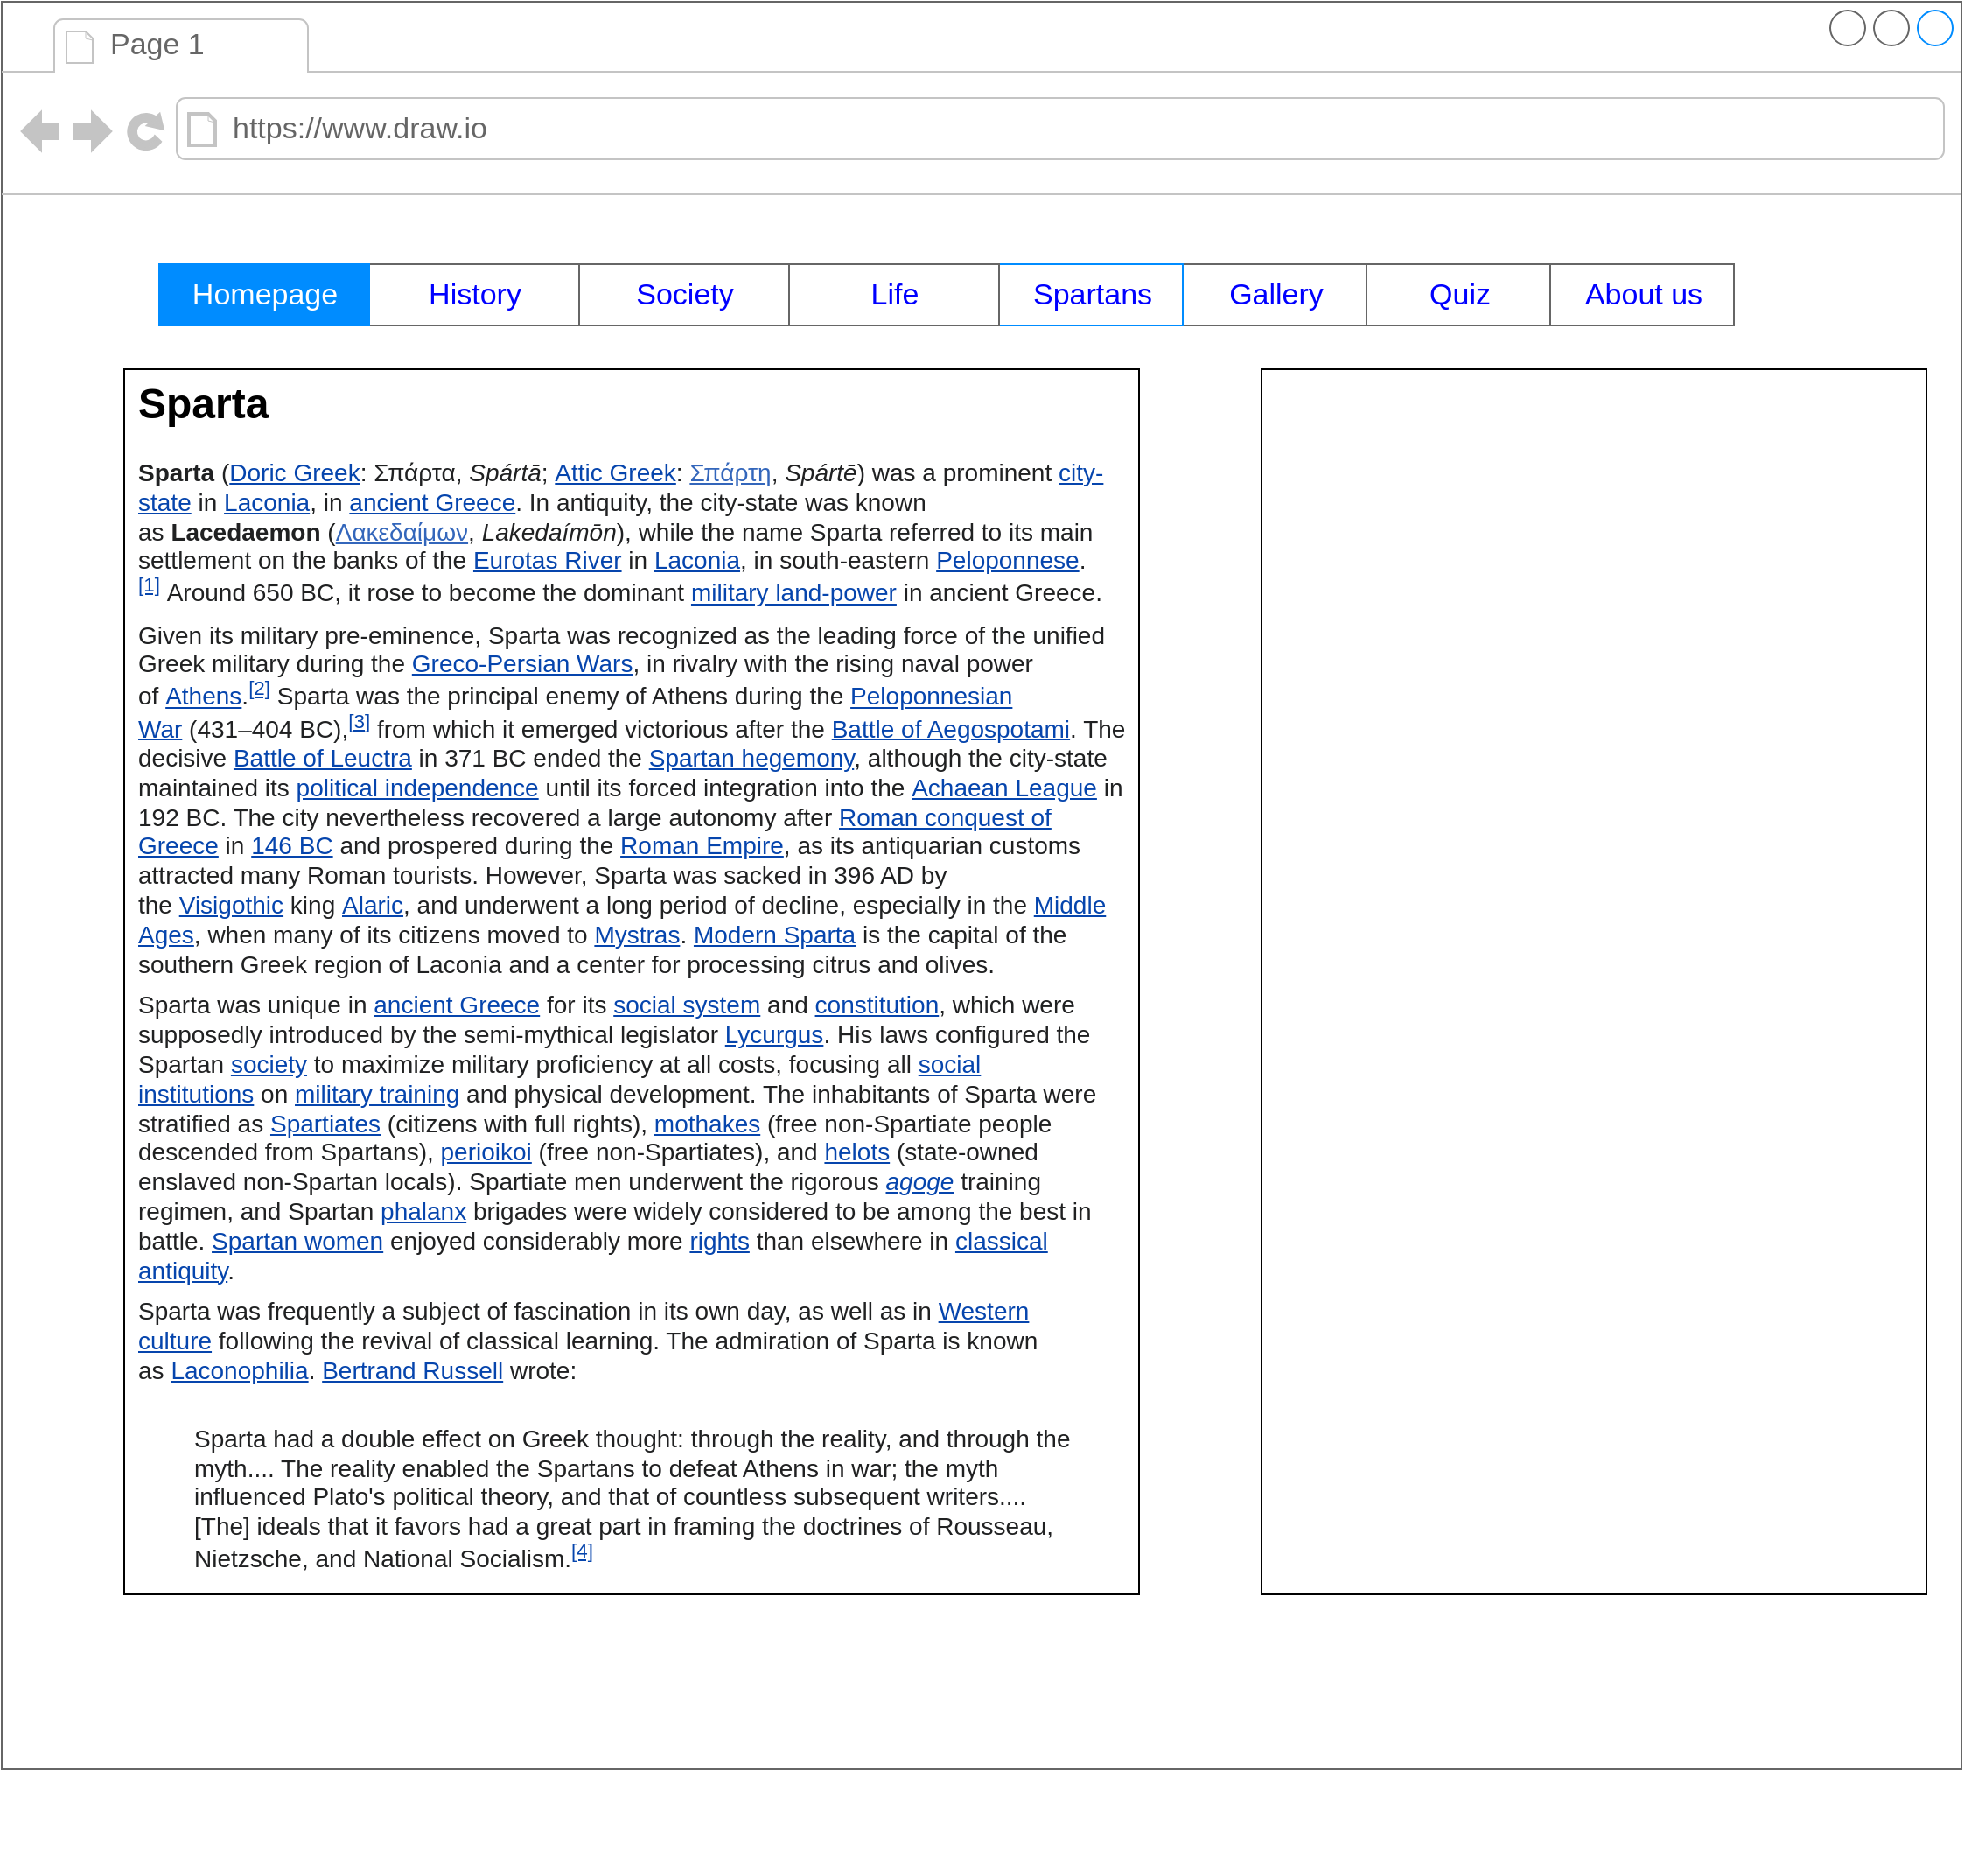 <mxfile>
    <diagram id="h46fE4-wsshGaO_YwJ7Q" name="Page-1">
        <mxGraphModel dx="2033" dy="1436" grid="1" gridSize="10" guides="1" tooltips="1" connect="1" arrows="1" fold="1" page="1" pageScale="1" pageWidth="850" pageHeight="1100" math="0" shadow="0">
            <root>
                <mxCell id="0"/>
                <mxCell id="1" parent="0"/>
                <mxCell id="2" value="" style="strokeWidth=1;shadow=0;dashed=0;align=center;html=1;shape=mxgraph.mockup.containers.browserWindow;rSize=0;strokeColor=#666666;strokeColor2=#008cff;strokeColor3=#c4c4c4;mainText=,;recursiveResize=0;" parent="1" vertex="1">
                    <mxGeometry x="260" y="120" width="1120" height="1010" as="geometry"/>
                </mxCell>
                <mxCell id="3" value="Page 1" style="strokeWidth=1;shadow=0;dashed=0;align=center;html=1;shape=mxgraph.mockup.containers.anchor;fontSize=17;fontColor=#666666;align=left;" parent="2" vertex="1">
                    <mxGeometry x="60" y="12" width="110" height="26" as="geometry"/>
                </mxCell>
                <mxCell id="4" value="https://www.draw.io" style="strokeWidth=1;shadow=0;dashed=0;align=center;html=1;shape=mxgraph.mockup.containers.anchor;rSize=0;fontSize=17;fontColor=#666666;align=left;" parent="2" vertex="1">
                    <mxGeometry x="130" y="60" width="250" height="26" as="geometry"/>
                </mxCell>
                <mxCell id="22" value="&lt;h1&gt;&lt;span style=&quot;color: rgb(0 , 0 , 0)&quot;&gt;Sparta&lt;/span&gt;&lt;/h1&gt;&lt;h1&gt;&lt;p style=&quot;margin: 0.5em 0px ; color: rgb(32 , 33 , 34) ; font-family: sans-serif ; font-size: 14px ; font-weight: 400 ; background-color: rgb(255 , 255 , 255)&quot;&gt;&lt;b&gt;Sparta&lt;/b&gt;&amp;nbsp;(&lt;a href=&quot;https://en.wikipedia.org/wiki/Doric_Greek&quot; title=&quot;Doric Greek&quot; style=&quot;color: rgb(6 , 69 , 173) ; background: none&quot;&gt;Doric Greek&lt;/a&gt;: Σπάρτα,&amp;nbsp;&lt;i&gt;Spártā&lt;/i&gt;;&amp;nbsp;&lt;a href=&quot;https://en.wikipedia.org/wiki/Attic_Greek&quot; title=&quot;Attic Greek&quot; style=&quot;color: rgb(6 , 69 , 173) ; background: none&quot;&gt;Attic Greek&lt;/a&gt;:&amp;nbsp;&lt;a href=&quot;https://en.wiktionary.org/wiki/%CE%A3%CF%80%CE%AC%CF%81%CF%84%CE%B7&quot; class=&quot;extiw&quot; title=&quot;wikt:Σπάρτη&quot; style=&quot;color: rgb(51 , 102 , 187) ; background: none&quot;&gt;Σπάρτη&lt;/a&gt;,&amp;nbsp;&lt;i&gt;Spártē&lt;/i&gt;) was a prominent&amp;nbsp;&lt;a href=&quot;https://en.wikipedia.org/wiki/City-state&quot; title=&quot;City-state&quot; style=&quot;color: rgb(6 , 69 , 173) ; background: none&quot;&gt;city-state&lt;/a&gt;&amp;nbsp;in&amp;nbsp;&lt;a href=&quot;https://en.wikipedia.org/wiki/Laconia&quot; title=&quot;Laconia&quot; style=&quot;color: rgb(6 , 69 , 173) ; background: none&quot;&gt;Laconia&lt;/a&gt;, in&amp;nbsp;&lt;a href=&quot;https://en.wikipedia.org/wiki/Ancient_Greece&quot; title=&quot;Ancient Greece&quot; style=&quot;color: rgb(6 , 69 , 173) ; background: none&quot;&gt;ancient Greece&lt;/a&gt;. In antiquity, the city-state was known as&amp;nbsp;&lt;b&gt;Lacedaemon&lt;/b&gt;&amp;nbsp;(&lt;span title=&quot;Ancient Greek (to 1453)-language text&quot;&gt;&lt;span lang=&quot;grc&quot;&gt;&lt;a href=&quot;https://en.wiktionary.org/wiki/%CE%9B%CE%B1%CE%BA%CE%B5%CE%B4%CE%B1%CE%AF%CE%BC%CF%89%CE%BD&quot; class=&quot;extiw&quot; title=&quot;wikt:Λακεδαίμων&quot; style=&quot;color: rgb(51 , 102 , 187) ; background: none&quot;&gt;Λακεδαίμων&lt;/a&gt;&lt;/span&gt;&lt;/span&gt;,&amp;nbsp;&lt;span title=&quot;Ancient Greek (to 1453)-language text&quot;&gt;&lt;i lang=&quot;grc-Latn&quot;&gt;Lakedaímōn&lt;/i&gt;&lt;/span&gt;), while the name Sparta referred to its main settlement on the banks of the&amp;nbsp;&lt;a href=&quot;https://en.wikipedia.org/wiki/Eurotas_(river)&quot; title=&quot;Eurotas (river)&quot; style=&quot;color: rgb(6 , 69 , 173) ; background: none&quot;&gt;Eurotas River&lt;/a&gt;&amp;nbsp;in&amp;nbsp;&lt;a href=&quot;https://en.wikipedia.org/wiki/Laconia&quot; title=&quot;Laconia&quot; style=&quot;color: rgb(6 , 69 , 173) ; background: none&quot;&gt;Laconia&lt;/a&gt;, in south-eastern&amp;nbsp;&lt;a href=&quot;https://en.wikipedia.org/wiki/Peloponnese&quot; title=&quot;Peloponnese&quot; style=&quot;color: rgb(6 , 69 , 173) ; background: none&quot;&gt;Peloponnese&lt;/a&gt;.&lt;sup id=&quot;cite_ref-FOOTNOTECartledge200291_1-0&quot; class=&quot;reference&quot; style=&quot;line-height: 1 ; font-size: 11.2px&quot;&gt;&lt;a href=&quot;https://en.wikipedia.org/wiki/Sparta#cite_note-FOOTNOTECartledge200291-1&quot; style=&quot;color: rgb(6 , 69 , 173) ; background: none&quot;&gt;[1]&lt;/a&gt;&lt;/sup&gt;&amp;nbsp;Around 650 BC, it rose to become the dominant&amp;nbsp;&lt;a href=&quot;https://en.wikipedia.org/wiki/Military&quot; title=&quot;Military&quot; style=&quot;color: rgb(6 , 69 , 173) ; background: none&quot;&gt;military land-power&lt;/a&gt;&amp;nbsp;in ancient Greece.&lt;/p&gt;&lt;p style=&quot;margin: 0.5em 0px ; color: rgb(32 , 33 , 34) ; font-family: sans-serif ; font-size: 14px ; font-weight: 400 ; background-color: rgb(255 , 255 , 255)&quot;&gt;Given its military pre-eminence, Sparta was recognized as the leading force of the unified Greek military during the&amp;nbsp;&lt;a href=&quot;https://en.wikipedia.org/wiki/Greco-Persian_Wars&quot; title=&quot;Greco-Persian Wars&quot; style=&quot;color: rgb(6 , 69 , 173) ; background: none&quot;&gt;Greco-Persian Wars&lt;/a&gt;, in rivalry with the rising naval power of&amp;nbsp;&lt;a href=&quot;https://en.wikipedia.org/wiki/Classical_Athens&quot; title=&quot;Classical Athens&quot; style=&quot;color: rgb(6 , 69 , 173) ; background: none&quot;&gt;Athens&lt;/a&gt;.&lt;sup id=&quot;cite_ref-FOOTNOTECartledge2002174_2-0&quot; class=&quot;reference&quot; style=&quot;line-height: 1 ; font-size: 11.2px&quot;&gt;&lt;a href=&quot;https://en.wikipedia.org/wiki/Sparta#cite_note-FOOTNOTECartledge2002174-2&quot; style=&quot;color: rgb(6 , 69 , 173) ; background: none&quot;&gt;[2]&lt;/a&gt;&lt;/sup&gt;&amp;nbsp;Sparta was the principal enemy of Athens during the&amp;nbsp;&lt;a href=&quot;https://en.wikipedia.org/wiki/Peloponnesian_War&quot; title=&quot;Peloponnesian War&quot; style=&quot;color: rgb(6 , 69 , 173) ; background: none&quot;&gt;Peloponnesian War&lt;/a&gt;&amp;nbsp;(431–404 BC),&lt;sup id=&quot;cite_ref-FOOTNOTECartledge2002192_3-0&quot; class=&quot;reference&quot; style=&quot;line-height: 1 ; font-size: 11.2px&quot;&gt;&lt;a href=&quot;https://en.wikipedia.org/wiki/Sparta#cite_note-FOOTNOTECartledge2002192-3&quot; style=&quot;color: rgb(6 , 69 , 173) ; background: none&quot;&gt;[3]&lt;/a&gt;&lt;/sup&gt;&amp;nbsp;from which it emerged victorious after the&amp;nbsp;&lt;a href=&quot;https://en.wikipedia.org/wiki/Battle_of_Aegospotami&quot; title=&quot;Battle of Aegospotami&quot; style=&quot;color: rgb(6 , 69 , 173) ; background: none&quot;&gt;Battle of Aegospotami&lt;/a&gt;. The decisive&amp;nbsp;&lt;a href=&quot;https://en.wikipedia.org/wiki/Battle_of_Leuctra&quot; title=&quot;Battle of Leuctra&quot; style=&quot;color: rgb(6 , 69 , 173) ; background: none&quot;&gt;Battle of Leuctra&lt;/a&gt;&amp;nbsp;in 371 BC ended the&amp;nbsp;&lt;a href=&quot;https://en.wikipedia.org/wiki/Spartan_hegemony&quot; title=&quot;Spartan hegemony&quot; style=&quot;color: rgb(6 , 69 , 173) ; background: none&quot;&gt;Spartan hegemony&lt;/a&gt;, although the city-state maintained its&amp;nbsp;&lt;a href=&quot;https://en.wikipedia.org/wiki/Independence&quot; title=&quot;Independence&quot; style=&quot;color: rgb(6 , 69 , 173) ; background: none&quot;&gt;political independence&lt;/a&gt;&amp;nbsp;until its forced integration into the&amp;nbsp;&lt;a href=&quot;https://en.wikipedia.org/wiki/Achaean_League&quot; title=&quot;Achaean League&quot; style=&quot;color: rgb(6 , 69 , 173) ; background: none&quot;&gt;Achaean League&lt;/a&gt;&amp;nbsp;in 192 BC. The city nevertheless recovered a large autonomy after&amp;nbsp;&lt;a href=&quot;https://en.wikipedia.org/wiki/Greece_in_the_Roman_era&quot; title=&quot;Greece in the Roman era&quot; style=&quot;color: rgb(6 , 69 , 173) ; background: none&quot;&gt;Roman conquest of Greece&lt;/a&gt;&amp;nbsp;in&amp;nbsp;&lt;a href=&quot;https://en.wikipedia.org/wiki/Battle_of_Corinth_(146_BC)&quot; title=&quot;Battle of Corinth (146 BC)&quot; style=&quot;color: rgb(6 , 69 , 173) ; background: none&quot;&gt;146 BC&lt;/a&gt;&amp;nbsp;and prospered during the&amp;nbsp;&lt;a href=&quot;https://en.wikipedia.org/wiki/Roman_Empire&quot; title=&quot;Roman Empire&quot; style=&quot;color: rgb(6 , 69 , 173) ; background: none&quot;&gt;Roman Empire&lt;/a&gt;, as its antiquarian customs attracted many Roman tourists. However, Sparta was sacked in 396 AD by the&amp;nbsp;&lt;a href=&quot;https://en.wikipedia.org/wiki/Visigoths&quot; title=&quot;Visigoths&quot; style=&quot;color: rgb(6 , 69 , 173) ; background: none&quot;&gt;Visigothic&lt;/a&gt;&amp;nbsp;king&amp;nbsp;&lt;a href=&quot;https://en.wikipedia.org/wiki/Alaric_I&quot; title=&quot;Alaric I&quot; style=&quot;color: rgb(6 , 69 , 173) ; background: none&quot;&gt;Alaric&lt;/a&gt;, and underwent a long period of decline, especially in the&amp;nbsp;&lt;a href=&quot;https://en.wikipedia.org/wiki/Middle_Ages&quot; title=&quot;Middle Ages&quot; style=&quot;color: rgb(6 , 69 , 173) ; background: none&quot;&gt;Middle Ages&lt;/a&gt;, when many of its citizens moved to&amp;nbsp;&lt;a href=&quot;https://en.wikipedia.org/wiki/Mystras&quot; title=&quot;Mystras&quot; style=&quot;color: rgb(6 , 69 , 173) ; background: none&quot;&gt;Mystras&lt;/a&gt;.&amp;nbsp;&lt;a href=&quot;https://en.wikipedia.org/wiki/Sparta,_Laconia&quot; title=&quot;Sparta, Laconia&quot; style=&quot;color: rgb(6 , 69 , 173) ; background: none&quot;&gt;Modern Sparta&lt;/a&gt;&amp;nbsp;is the capital of the southern Greek region of Laconia and a center for processing citrus and olives.&lt;/p&gt;&lt;p style=&quot;margin: 0.5em 0px ; color: rgb(32 , 33 , 34) ; font-family: sans-serif ; font-size: 14px ; font-weight: 400 ; background-color: rgb(255 , 255 , 255)&quot;&gt;Sparta was unique in&amp;nbsp;&lt;a href=&quot;https://en.wikipedia.org/wiki/Ancient_Greece&quot; title=&quot;Ancient Greece&quot; style=&quot;color: rgb(6 , 69 , 173) ; background: none&quot;&gt;ancient Greece&lt;/a&gt;&amp;nbsp;for its&amp;nbsp;&lt;a href=&quot;https://en.wikipedia.org/wiki/Social_system&quot; title=&quot;Social system&quot; style=&quot;color: rgb(6 , 69 , 173) ; background: none&quot;&gt;social system&lt;/a&gt;&amp;nbsp;and&amp;nbsp;&lt;a href=&quot;https://en.wikipedia.org/wiki/Spartan_Constitution&quot; title=&quot;Spartan Constitution&quot; style=&quot;color: rgb(6 , 69 , 173) ; background: none&quot;&gt;constitution&lt;/a&gt;, which were supposedly introduced by the semi-mythical legislator&amp;nbsp;&lt;a href=&quot;https://en.wikipedia.org/wiki/Lycurgus_of_Sparta&quot; class=&quot;mw-redirect&quot; title=&quot;Lycurgus of Sparta&quot; style=&quot;color: rgb(6 , 69 , 173) ; background: none&quot;&gt;Lycurgus&lt;/a&gt;. His laws configured the Spartan&amp;nbsp;&lt;a href=&quot;https://en.wikipedia.org/wiki/Society&quot; title=&quot;Society&quot; style=&quot;color: rgb(6 , 69 , 173) ; background: none&quot;&gt;society&lt;/a&gt;&amp;nbsp;to maximize military proficiency at all costs, focusing all&amp;nbsp;&lt;a href=&quot;https://en.wikipedia.org/wiki/Institution&quot; title=&quot;Institution&quot; style=&quot;color: rgb(6 , 69 , 173) ; background: none&quot;&gt;social institutions&lt;/a&gt;&amp;nbsp;on&amp;nbsp;&lt;a href=&quot;https://en.wikipedia.org/wiki/Military_education_and_training&quot; title=&quot;Military education and training&quot; style=&quot;color: rgb(6 , 69 , 173) ; background: none&quot;&gt;military training&lt;/a&gt;&amp;nbsp;and physical development. The inhabitants of Sparta were stratified as&amp;nbsp;&lt;a href=&quot;https://en.wikipedia.org/wiki/Spartiate&quot; title=&quot;Spartiate&quot; style=&quot;color: rgb(6 , 69 , 173) ; background: none&quot;&gt;Spartiates&lt;/a&gt;&amp;nbsp;(citizens with full rights),&amp;nbsp;&lt;a href=&quot;https://en.wikipedia.org/wiki/Mothax&quot; title=&quot;Mothax&quot; style=&quot;color: rgb(6 , 69 , 173) ; background: none&quot;&gt;mothakes&lt;/a&gt;&amp;nbsp;(free non-Spartiate people descended from Spartans),&amp;nbsp;&lt;a href=&quot;https://en.wikipedia.org/wiki/Perioeci&quot; title=&quot;Perioeci&quot; style=&quot;color: rgb(6 , 69 , 173) ; background: none&quot;&gt;perioikoi&lt;/a&gt;&amp;nbsp;(free non-Spartiates), and&amp;nbsp;&lt;a href=&quot;https://en.wikipedia.org/wiki/Helots&quot; title=&quot;Helots&quot; style=&quot;color: rgb(6 , 69 , 173) ; background: none&quot;&gt;helots&lt;/a&gt;&amp;nbsp;(state-owned enslaved non-Spartan locals). Spartiate men underwent the rigorous&amp;nbsp;&lt;i&gt;&lt;a href=&quot;https://en.wikipedia.org/wiki/Agoge&quot; title=&quot;Agoge&quot; style=&quot;color: rgb(6 , 69 , 173) ; background: none&quot;&gt;agoge&lt;/a&gt;&lt;/i&gt;&amp;nbsp;training regimen, and Spartan&amp;nbsp;&lt;a href=&quot;https://en.wikipedia.org/wiki/Phalanx_formation&quot; class=&quot;mw-redirect&quot; title=&quot;Phalanx formation&quot; style=&quot;color: rgb(6 , 69 , 173) ; background: none&quot;&gt;phalanx&lt;/a&gt;&amp;nbsp;brigades were widely considered to be among the best in battle.&amp;nbsp;&lt;a href=&quot;https://en.wikipedia.org/wiki/Women_in_ancient_Sparta&quot; title=&quot;Women in ancient Sparta&quot; style=&quot;color: rgb(6 , 69 , 173) ; background: none&quot;&gt;Spartan women&lt;/a&gt;&amp;nbsp;enjoyed considerably more&amp;nbsp;&lt;a href=&quot;https://en.wikipedia.org/wiki/Women%27s_rights&quot; title=&quot;Women's rights&quot; style=&quot;color: rgb(6 , 69 , 173) ; background: none&quot;&gt;rights&lt;/a&gt;&amp;nbsp;than elsewhere in&amp;nbsp;&lt;a href=&quot;https://en.wikipedia.org/wiki/Classical_antiquity&quot; title=&quot;Classical antiquity&quot; style=&quot;color: rgb(6 , 69 , 173) ; background: none&quot;&gt;classical antiquity&lt;/a&gt;.&lt;/p&gt;&lt;p style=&quot;margin: 0.5em 0px ; color: rgb(32 , 33 , 34) ; font-family: sans-serif ; font-size: 14px ; font-weight: 400 ; background-color: rgb(255 , 255 , 255)&quot;&gt;Sparta was frequently a subject of fascination in its own day, as well as in&amp;nbsp;&lt;a href=&quot;https://en.wikipedia.org/wiki/Western_culture&quot; title=&quot;Western culture&quot; style=&quot;color: rgb(6 , 69 , 173) ; background: none&quot;&gt;Western culture&lt;/a&gt;&amp;nbsp;following the revival of classical learning. The admiration of Sparta is known as&amp;nbsp;&lt;a href=&quot;https://en.wikipedia.org/wiki/Laconophilia&quot; title=&quot;Laconophilia&quot; style=&quot;color: rgb(6 , 69 , 173) ; background: none&quot;&gt;Laconophilia&lt;/a&gt;.&amp;nbsp;&lt;a href=&quot;https://en.wikipedia.org/wiki/Bertrand_Russell&quot; title=&quot;Bertrand Russell&quot; style=&quot;color: rgb(6 , 69 , 173) ; background: none&quot;&gt;Bertrand Russell&lt;/a&gt;&amp;nbsp;wrote:&lt;/p&gt;&lt;blockquote style=&quot;overflow: hidden ; margin: 1em 0px ; padding: 8px 32px ; border-left: none ; color: rgb(32 , 33 , 34) ; font-family: sans-serif ; font-size: 14px ; font-weight: 400 ; background-color: rgb(255 , 255 , 255)&quot;&gt;&lt;p style=&quot;margin: 0px&quot;&gt;Sparta had a double effect on Greek thought: through the reality, and through the myth.... The reality enabled the Spartans to defeat Athens in war; the myth influenced Plato's political theory, and that of countless subsequent writers.... [The] ideals that it favors had a great part in framing the doctrines of Rousseau, Nietzsche, and National Socialism.&lt;sup id=&quot;cite_ref-4&quot; class=&quot;reference&quot; style=&quot;line-height: 1 ; font-size: 11.2px&quot;&gt;&lt;a href=&quot;https://en.wikipedia.org/wiki/Sparta#cite_note-4&quot; style=&quot;color: rgb(6 , 69 , 173) ; background: none&quot;&gt;[4]&lt;/a&gt;&lt;/sup&gt;&lt;/p&gt;&lt;div&gt;&lt;br&gt;&lt;/div&gt;&lt;/blockquote&gt;&lt;/h1&gt;" style="text;html=1;strokeColor=none;fillColor=none;spacing=5;spacingTop=-20;whiteSpace=wrap;overflow=hidden;rounded=0;fontColor=#0000FF;" parent="2" vertex="1">
                    <mxGeometry x="72.5" y="210" width="575" height="860" as="geometry"/>
                </mxCell>
                <mxCell id="23" value="" style="shape=image;verticalLabelPosition=bottom;labelBackgroundColor=#ffffff;verticalAlign=top;aspect=fixed;imageAspect=0;image=https://upload.wikimedia.org/wikipedia/commons/thumb/6/6b/Sparta_Territory.svg/250px-Sparta_Territory.svg.png;" vertex="1" parent="2">
                    <mxGeometry x="772.62" y="220" width="294.76" height="270" as="geometry"/>
                </mxCell>
                <mxCell id="17" value="" style="strokeWidth=1;shadow=0;dashed=0;align=center;html=1;shape=mxgraph.mockup.text.rrect;rSize=0;strokeColor=#666666;" parent="2" vertex="1">
                    <mxGeometry x="570" y="150" width="420" height="35" as="geometry"/>
                </mxCell>
                <mxCell id="18" value="Gallery" style="strokeColor=inherit;fillColor=inherit;gradientColor=inherit;strokeWidth=1;shadow=0;dashed=0;align=center;html=1;shape=mxgraph.mockup.text.rrect;rSize=0;fontSize=17;fontColor=#0000ff;" parent="17" vertex="1">
                    <mxGeometry x="105.0" width="105.0" height="35" as="geometry"/>
                </mxCell>
                <mxCell id="19" value="Quiz" style="strokeColor=inherit;fillColor=inherit;gradientColor=inherit;strokeWidth=1;shadow=0;dashed=0;align=center;html=1;shape=mxgraph.mockup.text.rrect;rSize=0;fontSize=17;fontColor=#0000ff;" parent="17" vertex="1">
                    <mxGeometry x="210.0" width="105.0" height="35" as="geometry"/>
                </mxCell>
                <mxCell id="20" value="About us" style="strokeColor=inherit;fillColor=inherit;gradientColor=inherit;strokeWidth=1;shadow=0;dashed=0;align=center;html=1;shape=mxgraph.mockup.text.rrect;rSize=0;fontSize=17;fontColor=#0000ff;" parent="17" vertex="1">
                    <mxGeometry x="315" width="105.0" height="35" as="geometry"/>
                </mxCell>
                <mxCell id="21" value="Spartans" style="strokeWidth=1;shadow=0;dashed=0;align=center;shape=mxgraph.mockup.text.rrect;rSize=0;fontSize=17;fontColor=#0000FF;fillColor=none;strokeColor=#008cff;html=1;" parent="17" vertex="1">
                    <mxGeometry width="105.0" height="35" as="geometry"/>
                </mxCell>
                <mxCell id="12" value="" style="strokeWidth=1;shadow=0;dashed=0;align=center;html=1;shape=mxgraph.mockup.text.rrect;rSize=0;strokeColor=#666666;" parent="2" vertex="1">
                    <mxGeometry x="90" y="150" width="480" height="35" as="geometry"/>
                </mxCell>
                <mxCell id="13" value="History" style="strokeColor=inherit;fillColor=inherit;gradientColor=inherit;strokeWidth=1;shadow=0;dashed=0;align=center;html=1;shape=mxgraph.mockup.text.rrect;rSize=0;fontSize=17;fontColor=#0000ff;" parent="12" vertex="1">
                    <mxGeometry x="120" width="120" height="35" as="geometry"/>
                </mxCell>
                <mxCell id="14" value="Society" style="strokeColor=inherit;fillColor=inherit;gradientColor=inherit;strokeWidth=1;shadow=0;dashed=0;align=center;html=1;shape=mxgraph.mockup.text.rrect;rSize=0;fontSize=17;fontColor=#0000ff;" parent="12" vertex="1">
                    <mxGeometry x="240" width="120" height="35" as="geometry"/>
                </mxCell>
                <mxCell id="15" value="Life" style="strokeColor=inherit;fillColor=inherit;gradientColor=inherit;strokeWidth=1;shadow=0;dashed=0;align=center;html=1;shape=mxgraph.mockup.text.rrect;rSize=0;fontSize=17;fontColor=#0000ff;" parent="12" vertex="1">
                    <mxGeometry x="360" width="120" height="35" as="geometry"/>
                </mxCell>
                <mxCell id="16" value="Homepage" style="strokeWidth=1;shadow=0;dashed=0;align=center;html=1;shape=mxgraph.mockup.text.rrect;rSize=0;fontSize=17;fontColor=#ffffff;fillColor=#008cff;strokeColor=#008cff;" parent="12" vertex="1">
                    <mxGeometry width="120" height="35" as="geometry"/>
                </mxCell>
                <mxCell id="28" value="" style="rounded=0;whiteSpace=wrap;html=1;fontColor=#000000;fillColor=none;" vertex="1" parent="2">
                    <mxGeometry x="720" y="210" width="380" height="700" as="geometry"/>
                </mxCell>
                <mxCell id="27" value="" style="rounded=0;whiteSpace=wrap;html=1;fontColor=#000000;fillColor=none;" vertex="1" parent="2">
                    <mxGeometry x="70" y="210" width="580" height="700" as="geometry"/>
                </mxCell>
            </root>
        </mxGraphModel>
    </diagram>
</mxfile>